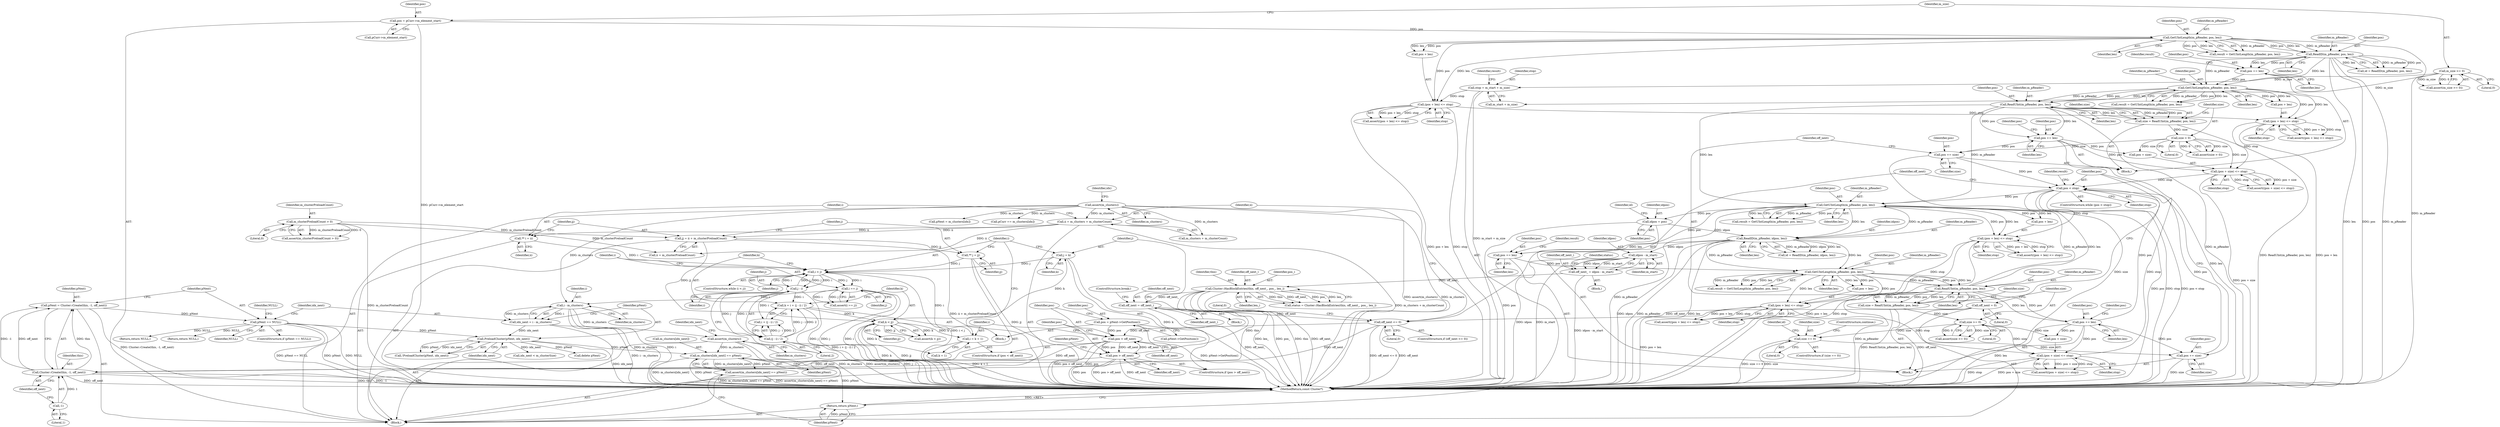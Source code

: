 digraph "0_Android_cc274e2abe8b2a6698a5c47d8aa4bb45f1f9538d_20@array" {
"1000539" [label="(Call,m_clusters[idx_next] == pNext)"];
"1000532" [label="(Call,assert(m_clusters))"];
"1000519" [label="(Call,i - m_clusters)"];
"1000500" [label="(Call,i == j)"];
"1000447" [label="(Call,i < j)"];
"1000434" [label="(Call,** i = ii)"];
"1000428" [label="(Call,ii = m_clusters + m_clusterCount)"];
"1000134" [label="(Call,assert(m_clusters))"];
"1000483" [label="(Call,i = k + 1)"];
"1000461" [label="(Call,k < jj)"];
"1000451" [label="(Call,k = i + (j - i) / 2)"];
"1000456" [label="(Call,j - i)"];
"1000455" [label="(Call,(j - i) / 2)"];
"1000437" [label="(Call,jj = ii + m_clusterPreloadCount)"];
"1000192" [label="(Call,m_clusterPreloadCount > 0)"];
"1000493" [label="(Call,j = k)"];
"1000443" [label="(Call,** j = jj)"];
"1000524" [label="(Call,PreloadCluster(pNext, idx_next))"];
"1000511" [label="(Call,pNext == NULL)"];
"1000503" [label="(Call,pNext = Cluster::Create(this, -1, off_next))"];
"1000505" [label="(Call,Cluster::Create(this, -1, off_next))"];
"1000401" [label="(Call,Cluster::HasBlockEntries(this, off_next_, pos_, len_))"];
"1000391" [label="(Call,off_next_ = idpos - m_start)"];
"1000393" [label="(Call,idpos - m_start)"];
"1000331" [label="(Call,ReadID(m_pReader, idpos, len))"];
"1000304" [label="(Call,GetUIntLength(m_pReader, pos, len))"];
"1000363" [label="(Call,ReadUInt(m_pReader, pos, len))"];
"1000346" [label="(Call,GetUIntLength(m_pReader, pos, len))"];
"1000341" [label="(Call,pos += len)"];
"1000271" [label="(Call,ReadUInt(m_pReader, pos, len))"];
"1000254" [label="(Call,GetUIntLength(m_pReader, pos, len))"];
"1000239" [label="(Call,ReadID(m_pReader, pos, len))"];
"1000216" [label="(Call,GetUIntLength(m_pReader, pos, len))"];
"1000196" [label="(Call,pos = pCurr->m_element_start)"];
"1000249" [label="(Call,pos += len)"];
"1000296" [label="(Call,pos < stop)"];
"1000419" [label="(Call,pos += size)"];
"1000381" [label="(Call,size == 0)"];
"1000368" [label="(Call,size >= 0)"];
"1000361" [label="(Call,size = ReadUInt(m_pReader, pos, len))"];
"1000371" [label="(Call,pos += len)"];
"1000288" [label="(Call,pos += size)"];
"1000276" [label="(Call,size > 0)"];
"1000269" [label="(Call,size = ReadUInt(m_pReader, pos, len))"];
"1000279" [label="(Call,pos += len)"];
"1000283" [label="(Call,(pos + size) <= stop)"];
"1000263" [label="(Call,(pos + len) <= stop)"];
"1000225" [label="(Call,(pos + len) <= stop)"];
"1000206" [label="(Call,stop = m_start + m_size)"];
"1000202" [label="(Call,m_size >= 0)"];
"1000375" [label="(Call,(pos + size) <= stop)"];
"1000355" [label="(Call,(pos + len) <= stop)"];
"1000313" [label="(Call,(pos + len) <= stop)"];
"1000325" [label="(Call,idpos = pos)"];
"1000507" [label="(Call,-1)"];
"1000423" [label="(Call,off_next <= 0)"];
"1000292" [label="(Call,off_next = 0)"];
"1000415" [label="(Call,off_next = off_next_)"];
"1000490" [label="(Call,pos > off_next)"];
"1000480" [label="(Call,pos < off_next)"];
"1000476" [label="(Call,pos = pNext->GetPosition())"];
"1000517" [label="(Call,idx_next = i - m_clusters)"];
"1000538" [label="(Call,assert(m_clusters[idx_next] == pNext))"];
"1000544" [label="(Return,return pNext;)"];
"1000204" [label="(Literal,0)"];
"1000393" [label="(Call,idpos - m_start)"];
"1000528" [label="(Call,delete pNext)"];
"1000478" [label="(Call,pNext->GetPosition())"];
"1000546" [label="(MethodReturn,const Cluster*)"];
"1000170" [label="(Call,pNext = m_clusters[idx])"];
"1000504" [label="(Identifier,pNext)"];
"1000191" [label="(Call,assert(m_clusterPreloadCount > 0))"];
"1000296" [label="(Call,pos < stop)"];
"1000257" [label="(Identifier,len)"];
"1000217" [label="(Identifier,m_pReader)"];
"1000284" [label="(Call,pos + size)"];
"1000343" [label="(Identifier,len)"];
"1000444" [label="(Identifier,j)"];
"1000297" [label="(Identifier,pos)"];
"1000436" [label="(Identifier,ii)"];
"1000517" [label="(Call,idx_next = i - m_clusters)"];
"1000533" [label="(Identifier,m_clusters)"];
"1000194" [label="(Literal,0)"];
"1000514" [label="(Return,return NULL;)"];
"1000255" [label="(Identifier,m_pReader)"];
"1000519" [label="(Call,i - m_clusters)"];
"1000198" [label="(Call,pCurr->m_element_start)"];
"1000510" [label="(ControlStructure,if (pNext == NULL))"];
"1000304" [label="(Call,GetUIntLength(m_pReader, pos, len))"];
"1000384" [label="(ControlStructure,continue;)"];
"1000419" [label="(Call,pos += size)"];
"1000362" [label="(Identifier,size)"];
"1000347" [label="(Identifier,m_pReader)"];
"1000536" [label="(Identifier,idx_next)"];
"1000373" [label="(Identifier,len)"];
"1000387" [label="(Identifier,id)"];
"1000523" [label="(Call,!PreloadCluster(pNext, idx_next))"];
"1000507" [label="(Call,-1)"];
"1000428" [label="(Call,ii = m_clusters + m_clusterCount)"];
"1000126" [label="(Block,)"];
"1000263" [label="(Call,(pos + len) <= stop)"];
"1000375" [label="(Call,(pos + size) <= stop)"];
"1000299" [label="(Block,)"];
"1000256" [label="(Identifier,pos)"];
"1000420" [label="(Identifier,pos)"];
"1000511" [label="(Call,pNext == NULL)"];
"1000445" [label="(Identifier,jj)"];
"1000237" [label="(Call,id = ReadID(m_pReader, pos, len))"];
"1000451" [label="(Call,k = i + (j - i) / 2)"];
"1000278" [label="(Literal,0)"];
"1000206" [label="(Call,stop = m_start + m_size)"];
"1000479" [label="(ControlStructure,if (pos < off_next))"];
"1000424" [label="(Identifier,off_next)"];
"1000313" [label="(Call,(pos + len) <= stop)"];
"1000369" [label="(Identifier,size)"];
"1000429" [label="(Identifier,ii)"];
"1000380" [label="(ControlStructure,if (size == 0))"];
"1000524" [label="(Call,PreloadCluster(pNext, idx_next))"];
"1000285" [label="(Identifier,pos)"];
"1000491" [label="(Identifier,pos)"];
"1000521" [label="(Identifier,m_clusters)"];
"1000543" [label="(Identifier,pNext)"];
"1000485" [label="(Call,k + 1)"];
"1000381" [label="(Call,size == 0)"];
"1000448" [label="(Identifier,i)"];
"1000239" [label="(Call,ReadID(m_pReader, pos, len))"];
"1000461" [label="(Call,k < jj)"];
"1000356" [label="(Call,pos + len)"];
"1000498" [label="(Identifier,pNext)"];
"1000270" [label="(Identifier,size)"];
"1000495" [label="(Identifier,k)"];
"1000400" [label="(Identifier,status)"];
"1000251" [label="(Identifier,len)"];
"1000202" [label="(Call,m_size >= 0)"];
"1000193" [label="(Identifier,m_clusterPreloadCount)"];
"1000443" [label="(Call,** j = jj)"];
"1000463" [label="(Identifier,jj)"];
"1000453" [label="(Call,i + (j - i) / 2)"];
"1000216" [label="(Call,GetUIntLength(m_pReader, pos, len))"];
"1000219" [label="(Identifier,len)"];
"1000367" [label="(Call,assert(size >= 0))"];
"1000354" [label="(Call,assert((pos + len) <= stop))"];
"1000414" [label="(Block,)"];
"1000376" [label="(Call,pos + size)"];
"1000430" [label="(Call,m_clusters + m_clusterCount)"];
"1000156" [label="(Call,pCurr == m_clusters[idx])"];
"1000314" [label="(Call,pos + len)"];
"1000289" [label="(Identifier,pos)"];
"1000306" [label="(Identifier,pos)"];
"1000427" [label="(Literal,0)"];
"1000365" [label="(Identifier,pos)"];
"1000481" [label="(Identifier,pos)"];
"1000293" [label="(Identifier,off_next)"];
"1000334" [label="(Identifier,len)"];
"1000224" [label="(Call,assert((pos + len) <= stop))"];
"1000435" [label="(Identifier,i)"];
"1000267" [label="(Identifier,stop)"];
"1000456" [label="(Call,j - i)"];
"1000346" [label="(Call,GetUIntLength(m_pReader, pos, len))"];
"1000404" [label="(Identifier,pos_)"];
"1000422" [label="(ControlStructure,if (off_next <= 0))"];
"1000402" [label="(Identifier,this)"];
"1000207" [label="(Identifier,stop)"];
"1000540" [label="(Call,m_clusters[idx_next])"];
"1000544" [label="(Return,return pNext;)"];
"1000395" [label="(Identifier,m_start)"];
"1000382" [label="(Identifier,size)"];
"1000277" [label="(Identifier,size)"];
"1000421" [label="(Identifier,size)"];
"1000345" [label="(Identifier,result)"];
"1000333" [label="(Identifier,idpos)"];
"1000295" [label="(ControlStructure,while (pos < stop))"];
"1000415" [label="(Call,off_next = off_next_)"];
"1000477" [label="(Identifier,pos)"];
"1000423" [label="(Call,off_next <= 0)"];
"1000192" [label="(Call,m_clusterPreloadCount > 0)"];
"1000459" [label="(Literal,2)"];
"1000226" [label="(Call,pos + len)"];
"1000264" [label="(Call,pos + len)"];
"1000545" [label="(Identifier,pNext)"];
"1000325" [label="(Call,idpos = pos)"];
"1000242" [label="(Identifier,len)"];
"1000501" [label="(Identifier,i)"];
"1000403" [label="(Identifier,off_next_)"];
"1000416" [label="(Identifier,off_next)"];
"1000332" [label="(Identifier,m_pReader)"];
"1000283" [label="(Call,(pos + size) <= stop)"];
"1000520" [label="(Identifier,i)"];
"1000499" [label="(Call,assert(i == j))"];
"1000425" [label="(Literal,0)"];
"1000476" [label="(Call,pos = pNext->GetPosition())"];
"1000331" [label="(Call,ReadID(m_pReader, idpos, len))"];
"1000329" [label="(Call,id = ReadID(m_pReader, idpos, len))"];
"1000208" [label="(Call,m_start + m_size)"];
"1000215" [label="(Identifier,result)"];
"1000290" [label="(Identifier,size)"];
"1000305" [label="(Identifier,m_pReader)"];
"1000392" [label="(Identifier,off_next_)"];
"1000249" [label="(Call,pos += len)"];
"1000327" [label="(Identifier,pos)"];
"1000364" [label="(Identifier,m_pReader)"];
"1000492" [label="(Identifier,off_next)"];
"1000196" [label="(Call,pos = pCurr->m_element_start)"];
"1000225" [label="(Call,(pos + len) <= stop)"];
"1000493" [label="(Call,j = k)"];
"1000439" [label="(Call,ii + m_clusterPreloadCount)"];
"1000539" [label="(Call,m_clusters[idx_next] == pNext)"];
"1000302" [label="(Call,result = GetUIntLength(m_pReader, pos, len))"];
"1000538" [label="(Call,assert(m_clusters[idx_next] == pNext))"];
"1000253" [label="(Identifier,result)"];
"1000342" [label="(Identifier,pos)"];
"1000218" [label="(Identifier,pos)"];
"1000361" [label="(Call,size = ReadUInt(m_pReader, pos, len))"];
"1000303" [label="(Identifier,result)"];
"1000490" [label="(Call,pos > off_next)"];
"1000532" [label="(Call,assert(m_clusters))"];
"1000279" [label="(Call,pos += len)"];
"1000513" [label="(Identifier,NULL)"];
"1000250" [label="(Identifier,pos)"];
"1000355" [label="(Call,(pos + len) <= stop)"];
"1000434" [label="(Call,** i = ii)"];
"1000214" [label="(Call,result = GetUIntLength(m_pReader, pos, len))"];
"1000280" [label="(Identifier,pos)"];
"1000399" [label="(Call,status = Cluster::HasBlockEntries(this, off_next_, pos_, len_))"];
"1000312" [label="(Call,assert((pos + len) <= stop))"];
"1000241" [label="(Identifier,pos)"];
"1000383" [label="(Literal,0)"];
"1000240" [label="(Identifier,m_pReader)"];
"1000330" [label="(Identifier,id)"];
"1000530" [label="(Return,return NULL;)"];
"1000281" [label="(Identifier,len)"];
"1000401" [label="(Call,Cluster::HasBlockEntries(this, off_next_, pos_, len_))"];
"1000405" [label="(Identifier,len_)"];
"1000437" [label="(Call,jj = ii + m_clusterPreloadCount)"];
"1000211" [label="(Block,)"];
"1000288" [label="(Call,pos += size)"];
"1000484" [label="(Identifier,i)"];
"1000374" [label="(Call,assert((pos + size) <= stop))"];
"1000368" [label="(Call,size >= 0)"];
"1000508" [label="(Literal,1)"];
"1000455" [label="(Call,(j - i) / 2)"];
"1000341" [label="(Call,pos += len)"];
"1000307" [label="(Identifier,len)"];
"1000460" [label="(Call,assert(k < jj))"];
"1000450" [label="(Block,)"];
"1000482" [label="(Identifier,off_next)"];
"1000458" [label="(Identifier,i)"];
"1000391" [label="(Call,off_next_ = idpos - m_start)"];
"1000282" [label="(Call,assert((pos + size) <= stop))"];
"1000526" [label="(Identifier,idx_next)"];
"1000349" [label="(Identifier,len)"];
"1000294" [label="(Literal,0)"];
"1000418" [label="(ControlStructure,break;)"];
"1000274" [label="(Identifier,len)"];
"1000135" [label="(Identifier,m_clusters)"];
"1000489" [label="(ControlStructure,if (pos > off_next))"];
"1000438" [label="(Identifier,jj)"];
"1000197" [label="(Identifier,pos)"];
"1000359" [label="(Identifier,stop)"];
"1000138" [label="(Identifier,idx)"];
"1000535" [label="(Call,idx_next < m_clusterSize)"];
"1000348" [label="(Identifier,pos)"];
"1000275" [label="(Call,assert(size > 0))"];
"1000229" [label="(Identifier,stop)"];
"1000494" [label="(Identifier,j)"];
"1000506" [label="(Identifier,this)"];
"1000273" [label="(Identifier,pos)"];
"1000254" [label="(Call,GetUIntLength(m_pReader, pos, len))"];
"1000203" [label="(Identifier,m_size)"];
"1000366" [label="(Identifier,len)"];
"1000262" [label="(Call,assert((pos + len) <= stop))"];
"1000201" [label="(Call,assert(m_size >= 0))"];
"1000394" [label="(Identifier,idpos)"];
"1000446" [label="(ControlStructure,while (i < j))"];
"1000372" [label="(Identifier,pos)"];
"1000483" [label="(Call,i = k + 1)"];
"1000462" [label="(Identifier,k)"];
"1000271" [label="(Call,ReadUInt(m_pReader, pos, len))"];
"1000272" [label="(Identifier,m_pReader)"];
"1000269" [label="(Call,size = ReadUInt(m_pReader, pos, len))"];
"1000503" [label="(Call,pNext = Cluster::Create(this, -1, off_next))"];
"1000287" [label="(Identifier,stop)"];
"1000298" [label="(Identifier,stop)"];
"1000317" [label="(Identifier,stop)"];
"1000505" [label="(Call,Cluster::Create(this, -1, off_next))"];
"1000457" [label="(Identifier,j)"];
"1000512" [label="(Identifier,pNext)"];
"1000370" [label="(Literal,0)"];
"1000371" [label="(Call,pos += len)"];
"1000363" [label="(Call,ReadUInt(m_pReader, pos, len))"];
"1000417" [label="(Identifier,off_next_)"];
"1000292" [label="(Call,off_next = 0)"];
"1000525" [label="(Identifier,pNext)"];
"1000389" [label="(Block,)"];
"1000344" [label="(Call,result = GetUIntLength(m_pReader, pos, len))"];
"1000377" [label="(Identifier,pos)"];
"1000502" [label="(Identifier,j)"];
"1000452" [label="(Identifier,k)"];
"1000252" [label="(Call,result = GetUIntLength(m_pReader, pos, len))"];
"1000447" [label="(Call,i < j)"];
"1000518" [label="(Identifier,idx_next)"];
"1000509" [label="(Identifier,off_next)"];
"1000480" [label="(Call,pos < off_next)"];
"1000134" [label="(Call,assert(m_clusters))"];
"1000276" [label="(Call,size > 0)"];
"1000379" [label="(Identifier,stop)"];
"1000515" [label="(Identifier,NULL)"];
"1000500" [label="(Call,i == j)"];
"1000449" [label="(Identifier,j)"];
"1000326" [label="(Identifier,idpos)"];
"1000539" -> "1000538"  [label="AST: "];
"1000539" -> "1000543"  [label="CFG: "];
"1000540" -> "1000539"  [label="AST: "];
"1000543" -> "1000539"  [label="AST: "];
"1000538" -> "1000539"  [label="CFG: "];
"1000539" -> "1000546"  [label="DDG: m_clusters[idx_next]"];
"1000539" -> "1000546"  [label="DDG: pNext"];
"1000539" -> "1000538"  [label="DDG: m_clusters[idx_next]"];
"1000539" -> "1000538"  [label="DDG: pNext"];
"1000532" -> "1000539"  [label="DDG: m_clusters"];
"1000524" -> "1000539"  [label="DDG: pNext"];
"1000539" -> "1000544"  [label="DDG: pNext"];
"1000532" -> "1000126"  [label="AST: "];
"1000532" -> "1000533"  [label="CFG: "];
"1000533" -> "1000532"  [label="AST: "];
"1000536" -> "1000532"  [label="CFG: "];
"1000532" -> "1000546"  [label="DDG: m_clusters"];
"1000532" -> "1000546"  [label="DDG: assert(m_clusters)"];
"1000519" -> "1000532"  [label="DDG: m_clusters"];
"1000519" -> "1000517"  [label="AST: "];
"1000519" -> "1000521"  [label="CFG: "];
"1000520" -> "1000519"  [label="AST: "];
"1000521" -> "1000519"  [label="AST: "];
"1000517" -> "1000519"  [label="CFG: "];
"1000519" -> "1000546"  [label="DDG: i"];
"1000519" -> "1000546"  [label="DDG: m_clusters"];
"1000519" -> "1000517"  [label="DDG: i"];
"1000519" -> "1000517"  [label="DDG: m_clusters"];
"1000500" -> "1000519"  [label="DDG: i"];
"1000134" -> "1000519"  [label="DDG: m_clusters"];
"1000500" -> "1000499"  [label="AST: "];
"1000500" -> "1000502"  [label="CFG: "];
"1000501" -> "1000500"  [label="AST: "];
"1000502" -> "1000500"  [label="AST: "];
"1000499" -> "1000500"  [label="CFG: "];
"1000500" -> "1000546"  [label="DDG: j"];
"1000500" -> "1000546"  [label="DDG: i"];
"1000500" -> "1000499"  [label="DDG: i"];
"1000500" -> "1000499"  [label="DDG: j"];
"1000447" -> "1000500"  [label="DDG: i"];
"1000447" -> "1000500"  [label="DDG: j"];
"1000447" -> "1000446"  [label="AST: "];
"1000447" -> "1000449"  [label="CFG: "];
"1000448" -> "1000447"  [label="AST: "];
"1000449" -> "1000447"  [label="AST: "];
"1000452" -> "1000447"  [label="CFG: "];
"1000501" -> "1000447"  [label="CFG: "];
"1000447" -> "1000546"  [label="DDG: i < j"];
"1000434" -> "1000447"  [label="DDG: i"];
"1000483" -> "1000447"  [label="DDG: i"];
"1000456" -> "1000447"  [label="DDG: i"];
"1000456" -> "1000447"  [label="DDG: j"];
"1000493" -> "1000447"  [label="DDG: j"];
"1000443" -> "1000447"  [label="DDG: j"];
"1000447" -> "1000456"  [label="DDG: j"];
"1000447" -> "1000456"  [label="DDG: i"];
"1000434" -> "1000126"  [label="AST: "];
"1000434" -> "1000436"  [label="CFG: "];
"1000435" -> "1000434"  [label="AST: "];
"1000436" -> "1000434"  [label="AST: "];
"1000438" -> "1000434"  [label="CFG: "];
"1000428" -> "1000434"  [label="DDG: ii"];
"1000428" -> "1000126"  [label="AST: "];
"1000428" -> "1000430"  [label="CFG: "];
"1000429" -> "1000428"  [label="AST: "];
"1000430" -> "1000428"  [label="AST: "];
"1000435" -> "1000428"  [label="CFG: "];
"1000428" -> "1000546"  [label="DDG: m_clusters + m_clusterCount"];
"1000134" -> "1000428"  [label="DDG: m_clusters"];
"1000428" -> "1000437"  [label="DDG: ii"];
"1000428" -> "1000439"  [label="DDG: ii"];
"1000134" -> "1000126"  [label="AST: "];
"1000134" -> "1000135"  [label="CFG: "];
"1000135" -> "1000134"  [label="AST: "];
"1000138" -> "1000134"  [label="CFG: "];
"1000134" -> "1000546"  [label="DDG: assert(m_clusters)"];
"1000134" -> "1000546"  [label="DDG: m_clusters"];
"1000134" -> "1000156"  [label="DDG: m_clusters"];
"1000134" -> "1000170"  [label="DDG: m_clusters"];
"1000134" -> "1000430"  [label="DDG: m_clusters"];
"1000483" -> "1000479"  [label="AST: "];
"1000483" -> "1000485"  [label="CFG: "];
"1000484" -> "1000483"  [label="AST: "];
"1000485" -> "1000483"  [label="AST: "];
"1000448" -> "1000483"  [label="CFG: "];
"1000483" -> "1000546"  [label="DDG: k + 1"];
"1000461" -> "1000483"  [label="DDG: k"];
"1000461" -> "1000460"  [label="AST: "];
"1000461" -> "1000463"  [label="CFG: "];
"1000462" -> "1000461"  [label="AST: "];
"1000463" -> "1000461"  [label="AST: "];
"1000460" -> "1000461"  [label="CFG: "];
"1000461" -> "1000546"  [label="DDG: jj"];
"1000461" -> "1000546"  [label="DDG: k"];
"1000461" -> "1000460"  [label="DDG: k"];
"1000461" -> "1000460"  [label="DDG: jj"];
"1000451" -> "1000461"  [label="DDG: k"];
"1000437" -> "1000461"  [label="DDG: jj"];
"1000461" -> "1000485"  [label="DDG: k"];
"1000461" -> "1000493"  [label="DDG: k"];
"1000451" -> "1000450"  [label="AST: "];
"1000451" -> "1000453"  [label="CFG: "];
"1000452" -> "1000451"  [label="AST: "];
"1000453" -> "1000451"  [label="AST: "];
"1000462" -> "1000451"  [label="CFG: "];
"1000451" -> "1000546"  [label="DDG: i + (j - i) / 2"];
"1000456" -> "1000451"  [label="DDG: i"];
"1000455" -> "1000451"  [label="DDG: j - i"];
"1000455" -> "1000451"  [label="DDG: 2"];
"1000456" -> "1000455"  [label="AST: "];
"1000456" -> "1000458"  [label="CFG: "];
"1000457" -> "1000456"  [label="AST: "];
"1000458" -> "1000456"  [label="AST: "];
"1000459" -> "1000456"  [label="CFG: "];
"1000456" -> "1000546"  [label="DDG: j"];
"1000456" -> "1000453"  [label="DDG: i"];
"1000456" -> "1000455"  [label="DDG: j"];
"1000456" -> "1000455"  [label="DDG: i"];
"1000455" -> "1000453"  [label="AST: "];
"1000455" -> "1000459"  [label="CFG: "];
"1000459" -> "1000455"  [label="AST: "];
"1000453" -> "1000455"  [label="CFG: "];
"1000455" -> "1000546"  [label="DDG: j - i"];
"1000455" -> "1000453"  [label="DDG: j - i"];
"1000455" -> "1000453"  [label="DDG: 2"];
"1000437" -> "1000126"  [label="AST: "];
"1000437" -> "1000439"  [label="CFG: "];
"1000438" -> "1000437"  [label="AST: "];
"1000439" -> "1000437"  [label="AST: "];
"1000444" -> "1000437"  [label="CFG: "];
"1000437" -> "1000546"  [label="DDG: ii + m_clusterPreloadCount"];
"1000192" -> "1000437"  [label="DDG: m_clusterPreloadCount"];
"1000437" -> "1000443"  [label="DDG: jj"];
"1000192" -> "1000191"  [label="AST: "];
"1000192" -> "1000194"  [label="CFG: "];
"1000193" -> "1000192"  [label="AST: "];
"1000194" -> "1000192"  [label="AST: "];
"1000191" -> "1000192"  [label="CFG: "];
"1000192" -> "1000546"  [label="DDG: m_clusterPreloadCount"];
"1000192" -> "1000191"  [label="DDG: m_clusterPreloadCount"];
"1000192" -> "1000191"  [label="DDG: 0"];
"1000192" -> "1000439"  [label="DDG: m_clusterPreloadCount"];
"1000493" -> "1000489"  [label="AST: "];
"1000493" -> "1000495"  [label="CFG: "];
"1000494" -> "1000493"  [label="AST: "];
"1000495" -> "1000493"  [label="AST: "];
"1000448" -> "1000493"  [label="CFG: "];
"1000493" -> "1000546"  [label="DDG: k"];
"1000443" -> "1000126"  [label="AST: "];
"1000443" -> "1000445"  [label="CFG: "];
"1000444" -> "1000443"  [label="AST: "];
"1000445" -> "1000443"  [label="AST: "];
"1000448" -> "1000443"  [label="CFG: "];
"1000443" -> "1000546"  [label="DDG: jj"];
"1000524" -> "1000523"  [label="AST: "];
"1000524" -> "1000526"  [label="CFG: "];
"1000525" -> "1000524"  [label="AST: "];
"1000526" -> "1000524"  [label="AST: "];
"1000523" -> "1000524"  [label="CFG: "];
"1000524" -> "1000546"  [label="DDG: idx_next"];
"1000524" -> "1000523"  [label="DDG: pNext"];
"1000524" -> "1000523"  [label="DDG: idx_next"];
"1000511" -> "1000524"  [label="DDG: pNext"];
"1000517" -> "1000524"  [label="DDG: idx_next"];
"1000524" -> "1000528"  [label="DDG: pNext"];
"1000524" -> "1000535"  [label="DDG: idx_next"];
"1000511" -> "1000510"  [label="AST: "];
"1000511" -> "1000513"  [label="CFG: "];
"1000512" -> "1000511"  [label="AST: "];
"1000513" -> "1000511"  [label="AST: "];
"1000515" -> "1000511"  [label="CFG: "];
"1000518" -> "1000511"  [label="CFG: "];
"1000511" -> "1000546"  [label="DDG: NULL"];
"1000511" -> "1000546"  [label="DDG: pNext == NULL"];
"1000511" -> "1000546"  [label="DDG: pNext"];
"1000503" -> "1000511"  [label="DDG: pNext"];
"1000511" -> "1000514"  [label="DDG: NULL"];
"1000511" -> "1000530"  [label="DDG: NULL"];
"1000503" -> "1000126"  [label="AST: "];
"1000503" -> "1000505"  [label="CFG: "];
"1000504" -> "1000503"  [label="AST: "];
"1000505" -> "1000503"  [label="AST: "];
"1000512" -> "1000503"  [label="CFG: "];
"1000503" -> "1000546"  [label="DDG: Cluster::Create(this, -1, off_next)"];
"1000505" -> "1000503"  [label="DDG: this"];
"1000505" -> "1000503"  [label="DDG: -1"];
"1000505" -> "1000503"  [label="DDG: off_next"];
"1000505" -> "1000509"  [label="CFG: "];
"1000506" -> "1000505"  [label="AST: "];
"1000507" -> "1000505"  [label="AST: "];
"1000509" -> "1000505"  [label="AST: "];
"1000505" -> "1000546"  [label="DDG: off_next"];
"1000505" -> "1000546"  [label="DDG: this"];
"1000505" -> "1000546"  [label="DDG: -1"];
"1000401" -> "1000505"  [label="DDG: this"];
"1000507" -> "1000505"  [label="DDG: 1"];
"1000423" -> "1000505"  [label="DDG: off_next"];
"1000490" -> "1000505"  [label="DDG: off_next"];
"1000480" -> "1000505"  [label="DDG: off_next"];
"1000401" -> "1000399"  [label="AST: "];
"1000401" -> "1000405"  [label="CFG: "];
"1000402" -> "1000401"  [label="AST: "];
"1000403" -> "1000401"  [label="AST: "];
"1000404" -> "1000401"  [label="AST: "];
"1000405" -> "1000401"  [label="AST: "];
"1000399" -> "1000401"  [label="CFG: "];
"1000401" -> "1000546"  [label="DDG: len_"];
"1000401" -> "1000546"  [label="DDG: pos_"];
"1000401" -> "1000546"  [label="DDG: this"];
"1000401" -> "1000546"  [label="DDG: off_next_"];
"1000401" -> "1000399"  [label="DDG: this"];
"1000401" -> "1000399"  [label="DDG: off_next_"];
"1000401" -> "1000399"  [label="DDG: pos_"];
"1000401" -> "1000399"  [label="DDG: len_"];
"1000391" -> "1000401"  [label="DDG: off_next_"];
"1000401" -> "1000415"  [label="DDG: off_next_"];
"1000391" -> "1000389"  [label="AST: "];
"1000391" -> "1000393"  [label="CFG: "];
"1000392" -> "1000391"  [label="AST: "];
"1000393" -> "1000391"  [label="AST: "];
"1000400" -> "1000391"  [label="CFG: "];
"1000391" -> "1000546"  [label="DDG: idpos - m_start"];
"1000393" -> "1000391"  [label="DDG: idpos"];
"1000393" -> "1000391"  [label="DDG: m_start"];
"1000393" -> "1000395"  [label="CFG: "];
"1000394" -> "1000393"  [label="AST: "];
"1000395" -> "1000393"  [label="AST: "];
"1000393" -> "1000546"  [label="DDG: idpos"];
"1000393" -> "1000546"  [label="DDG: m_start"];
"1000331" -> "1000393"  [label="DDG: idpos"];
"1000331" -> "1000329"  [label="AST: "];
"1000331" -> "1000334"  [label="CFG: "];
"1000332" -> "1000331"  [label="AST: "];
"1000333" -> "1000331"  [label="AST: "];
"1000334" -> "1000331"  [label="AST: "];
"1000329" -> "1000331"  [label="CFG: "];
"1000331" -> "1000546"  [label="DDG: len"];
"1000331" -> "1000546"  [label="DDG: idpos"];
"1000331" -> "1000546"  [label="DDG: m_pReader"];
"1000331" -> "1000329"  [label="DDG: m_pReader"];
"1000331" -> "1000329"  [label="DDG: idpos"];
"1000331" -> "1000329"  [label="DDG: len"];
"1000304" -> "1000331"  [label="DDG: m_pReader"];
"1000304" -> "1000331"  [label="DDG: len"];
"1000325" -> "1000331"  [label="DDG: idpos"];
"1000331" -> "1000341"  [label="DDG: len"];
"1000331" -> "1000346"  [label="DDG: m_pReader"];
"1000331" -> "1000346"  [label="DDG: len"];
"1000304" -> "1000302"  [label="AST: "];
"1000304" -> "1000307"  [label="CFG: "];
"1000305" -> "1000304"  [label="AST: "];
"1000306" -> "1000304"  [label="AST: "];
"1000307" -> "1000304"  [label="AST: "];
"1000302" -> "1000304"  [label="CFG: "];
"1000304" -> "1000546"  [label="DDG: m_pReader"];
"1000304" -> "1000302"  [label="DDG: m_pReader"];
"1000304" -> "1000302"  [label="DDG: pos"];
"1000304" -> "1000302"  [label="DDG: len"];
"1000363" -> "1000304"  [label="DDG: m_pReader"];
"1000363" -> "1000304"  [label="DDG: len"];
"1000271" -> "1000304"  [label="DDG: m_pReader"];
"1000271" -> "1000304"  [label="DDG: len"];
"1000296" -> "1000304"  [label="DDG: pos"];
"1000304" -> "1000313"  [label="DDG: pos"];
"1000304" -> "1000313"  [label="DDG: len"];
"1000304" -> "1000314"  [label="DDG: pos"];
"1000304" -> "1000314"  [label="DDG: len"];
"1000304" -> "1000325"  [label="DDG: pos"];
"1000304" -> "1000341"  [label="DDG: pos"];
"1000363" -> "1000361"  [label="AST: "];
"1000363" -> "1000366"  [label="CFG: "];
"1000364" -> "1000363"  [label="AST: "];
"1000365" -> "1000363"  [label="AST: "];
"1000366" -> "1000363"  [label="AST: "];
"1000361" -> "1000363"  [label="CFG: "];
"1000363" -> "1000546"  [label="DDG: m_pReader"];
"1000363" -> "1000361"  [label="DDG: m_pReader"];
"1000363" -> "1000361"  [label="DDG: pos"];
"1000363" -> "1000361"  [label="DDG: len"];
"1000346" -> "1000363"  [label="DDG: m_pReader"];
"1000346" -> "1000363"  [label="DDG: pos"];
"1000346" -> "1000363"  [label="DDG: len"];
"1000363" -> "1000371"  [label="DDG: len"];
"1000363" -> "1000371"  [label="DDG: pos"];
"1000346" -> "1000344"  [label="AST: "];
"1000346" -> "1000349"  [label="CFG: "];
"1000347" -> "1000346"  [label="AST: "];
"1000348" -> "1000346"  [label="AST: "];
"1000349" -> "1000346"  [label="AST: "];
"1000344" -> "1000346"  [label="CFG: "];
"1000346" -> "1000344"  [label="DDG: m_pReader"];
"1000346" -> "1000344"  [label="DDG: pos"];
"1000346" -> "1000344"  [label="DDG: len"];
"1000341" -> "1000346"  [label="DDG: pos"];
"1000346" -> "1000355"  [label="DDG: pos"];
"1000346" -> "1000355"  [label="DDG: len"];
"1000346" -> "1000356"  [label="DDG: pos"];
"1000346" -> "1000356"  [label="DDG: len"];
"1000341" -> "1000299"  [label="AST: "];
"1000341" -> "1000343"  [label="CFG: "];
"1000342" -> "1000341"  [label="AST: "];
"1000343" -> "1000341"  [label="AST: "];
"1000345" -> "1000341"  [label="CFG: "];
"1000271" -> "1000269"  [label="AST: "];
"1000271" -> "1000274"  [label="CFG: "];
"1000272" -> "1000271"  [label="AST: "];
"1000273" -> "1000271"  [label="AST: "];
"1000274" -> "1000271"  [label="AST: "];
"1000269" -> "1000271"  [label="CFG: "];
"1000271" -> "1000546"  [label="DDG: m_pReader"];
"1000271" -> "1000269"  [label="DDG: m_pReader"];
"1000271" -> "1000269"  [label="DDG: pos"];
"1000271" -> "1000269"  [label="DDG: len"];
"1000254" -> "1000271"  [label="DDG: m_pReader"];
"1000254" -> "1000271"  [label="DDG: pos"];
"1000254" -> "1000271"  [label="DDG: len"];
"1000271" -> "1000279"  [label="DDG: len"];
"1000271" -> "1000279"  [label="DDG: pos"];
"1000254" -> "1000252"  [label="AST: "];
"1000254" -> "1000257"  [label="CFG: "];
"1000255" -> "1000254"  [label="AST: "];
"1000256" -> "1000254"  [label="AST: "];
"1000257" -> "1000254"  [label="AST: "];
"1000252" -> "1000254"  [label="CFG: "];
"1000254" -> "1000252"  [label="DDG: m_pReader"];
"1000254" -> "1000252"  [label="DDG: pos"];
"1000254" -> "1000252"  [label="DDG: len"];
"1000239" -> "1000254"  [label="DDG: m_pReader"];
"1000239" -> "1000254"  [label="DDG: len"];
"1000249" -> "1000254"  [label="DDG: pos"];
"1000254" -> "1000263"  [label="DDG: pos"];
"1000254" -> "1000263"  [label="DDG: len"];
"1000254" -> "1000264"  [label="DDG: pos"];
"1000254" -> "1000264"  [label="DDG: len"];
"1000239" -> "1000237"  [label="AST: "];
"1000239" -> "1000242"  [label="CFG: "];
"1000240" -> "1000239"  [label="AST: "];
"1000241" -> "1000239"  [label="AST: "];
"1000242" -> "1000239"  [label="AST: "];
"1000237" -> "1000239"  [label="CFG: "];
"1000239" -> "1000546"  [label="DDG: m_pReader"];
"1000239" -> "1000546"  [label="DDG: len"];
"1000239" -> "1000546"  [label="DDG: pos"];
"1000239" -> "1000237"  [label="DDG: m_pReader"];
"1000239" -> "1000237"  [label="DDG: pos"];
"1000239" -> "1000237"  [label="DDG: len"];
"1000216" -> "1000239"  [label="DDG: m_pReader"];
"1000216" -> "1000239"  [label="DDG: pos"];
"1000216" -> "1000239"  [label="DDG: len"];
"1000239" -> "1000249"  [label="DDG: len"];
"1000239" -> "1000249"  [label="DDG: pos"];
"1000216" -> "1000214"  [label="AST: "];
"1000216" -> "1000219"  [label="CFG: "];
"1000217" -> "1000216"  [label="AST: "];
"1000218" -> "1000216"  [label="AST: "];
"1000219" -> "1000216"  [label="AST: "];
"1000214" -> "1000216"  [label="CFG: "];
"1000216" -> "1000546"  [label="DDG: m_pReader"];
"1000216" -> "1000214"  [label="DDG: m_pReader"];
"1000216" -> "1000214"  [label="DDG: pos"];
"1000216" -> "1000214"  [label="DDG: len"];
"1000196" -> "1000216"  [label="DDG: pos"];
"1000216" -> "1000225"  [label="DDG: pos"];
"1000216" -> "1000225"  [label="DDG: len"];
"1000216" -> "1000226"  [label="DDG: pos"];
"1000216" -> "1000226"  [label="DDG: len"];
"1000196" -> "1000126"  [label="AST: "];
"1000196" -> "1000198"  [label="CFG: "];
"1000197" -> "1000196"  [label="AST: "];
"1000198" -> "1000196"  [label="AST: "];
"1000203" -> "1000196"  [label="CFG: "];
"1000196" -> "1000546"  [label="DDG: pCurr->m_element_start"];
"1000249" -> "1000211"  [label="AST: "];
"1000249" -> "1000251"  [label="CFG: "];
"1000250" -> "1000249"  [label="AST: "];
"1000251" -> "1000249"  [label="AST: "];
"1000253" -> "1000249"  [label="CFG: "];
"1000296" -> "1000295"  [label="AST: "];
"1000296" -> "1000298"  [label="CFG: "];
"1000297" -> "1000296"  [label="AST: "];
"1000298" -> "1000296"  [label="AST: "];
"1000303" -> "1000296"  [label="CFG: "];
"1000424" -> "1000296"  [label="CFG: "];
"1000296" -> "1000546"  [label="DDG: stop"];
"1000296" -> "1000546"  [label="DDG: pos < stop"];
"1000296" -> "1000546"  [label="DDG: pos"];
"1000419" -> "1000296"  [label="DDG: pos"];
"1000288" -> "1000296"  [label="DDG: pos"];
"1000371" -> "1000296"  [label="DDG: pos"];
"1000283" -> "1000296"  [label="DDG: stop"];
"1000375" -> "1000296"  [label="DDG: stop"];
"1000296" -> "1000313"  [label="DDG: stop"];
"1000419" -> "1000299"  [label="AST: "];
"1000419" -> "1000421"  [label="CFG: "];
"1000420" -> "1000419"  [label="AST: "];
"1000421" -> "1000419"  [label="AST: "];
"1000297" -> "1000419"  [label="CFG: "];
"1000419" -> "1000546"  [label="DDG: size"];
"1000381" -> "1000419"  [label="DDG: size"];
"1000371" -> "1000419"  [label="DDG: pos"];
"1000381" -> "1000380"  [label="AST: "];
"1000381" -> "1000383"  [label="CFG: "];
"1000382" -> "1000381"  [label="AST: "];
"1000383" -> "1000381"  [label="AST: "];
"1000384" -> "1000381"  [label="CFG: "];
"1000387" -> "1000381"  [label="CFG: "];
"1000381" -> "1000546"  [label="DDG: size"];
"1000381" -> "1000546"  [label="DDG: size == 0"];
"1000368" -> "1000381"  [label="DDG: size"];
"1000368" -> "1000367"  [label="AST: "];
"1000368" -> "1000370"  [label="CFG: "];
"1000369" -> "1000368"  [label="AST: "];
"1000370" -> "1000368"  [label="AST: "];
"1000367" -> "1000368"  [label="CFG: "];
"1000368" -> "1000367"  [label="DDG: size"];
"1000368" -> "1000367"  [label="DDG: 0"];
"1000361" -> "1000368"  [label="DDG: size"];
"1000368" -> "1000375"  [label="DDG: size"];
"1000368" -> "1000376"  [label="DDG: size"];
"1000361" -> "1000299"  [label="AST: "];
"1000362" -> "1000361"  [label="AST: "];
"1000369" -> "1000361"  [label="CFG: "];
"1000361" -> "1000546"  [label="DDG: ReadUInt(m_pReader, pos, len)"];
"1000371" -> "1000299"  [label="AST: "];
"1000371" -> "1000373"  [label="CFG: "];
"1000372" -> "1000371"  [label="AST: "];
"1000373" -> "1000371"  [label="AST: "];
"1000377" -> "1000371"  [label="CFG: "];
"1000371" -> "1000546"  [label="DDG: len"];
"1000371" -> "1000375"  [label="DDG: pos"];
"1000371" -> "1000376"  [label="DDG: pos"];
"1000288" -> "1000211"  [label="AST: "];
"1000288" -> "1000290"  [label="CFG: "];
"1000289" -> "1000288"  [label="AST: "];
"1000290" -> "1000288"  [label="AST: "];
"1000293" -> "1000288"  [label="CFG: "];
"1000288" -> "1000546"  [label="DDG: size"];
"1000276" -> "1000288"  [label="DDG: size"];
"1000279" -> "1000288"  [label="DDG: pos"];
"1000276" -> "1000275"  [label="AST: "];
"1000276" -> "1000278"  [label="CFG: "];
"1000277" -> "1000276"  [label="AST: "];
"1000278" -> "1000276"  [label="AST: "];
"1000275" -> "1000276"  [label="CFG: "];
"1000276" -> "1000275"  [label="DDG: size"];
"1000276" -> "1000275"  [label="DDG: 0"];
"1000269" -> "1000276"  [label="DDG: size"];
"1000276" -> "1000283"  [label="DDG: size"];
"1000276" -> "1000284"  [label="DDG: size"];
"1000269" -> "1000211"  [label="AST: "];
"1000270" -> "1000269"  [label="AST: "];
"1000277" -> "1000269"  [label="CFG: "];
"1000269" -> "1000546"  [label="DDG: ReadUInt(m_pReader, pos, len)"];
"1000279" -> "1000211"  [label="AST: "];
"1000279" -> "1000281"  [label="CFG: "];
"1000280" -> "1000279"  [label="AST: "];
"1000281" -> "1000279"  [label="AST: "];
"1000285" -> "1000279"  [label="CFG: "];
"1000279" -> "1000546"  [label="DDG: len"];
"1000279" -> "1000283"  [label="DDG: pos"];
"1000279" -> "1000284"  [label="DDG: pos"];
"1000283" -> "1000282"  [label="AST: "];
"1000283" -> "1000287"  [label="CFG: "];
"1000284" -> "1000283"  [label="AST: "];
"1000287" -> "1000283"  [label="AST: "];
"1000282" -> "1000283"  [label="CFG: "];
"1000283" -> "1000546"  [label="DDG: pos + size"];
"1000283" -> "1000282"  [label="DDG: pos + size"];
"1000283" -> "1000282"  [label="DDG: stop"];
"1000263" -> "1000283"  [label="DDG: stop"];
"1000263" -> "1000262"  [label="AST: "];
"1000263" -> "1000267"  [label="CFG: "];
"1000264" -> "1000263"  [label="AST: "];
"1000267" -> "1000263"  [label="AST: "];
"1000262" -> "1000263"  [label="CFG: "];
"1000263" -> "1000546"  [label="DDG: pos + len"];
"1000263" -> "1000262"  [label="DDG: pos + len"];
"1000263" -> "1000262"  [label="DDG: stop"];
"1000225" -> "1000263"  [label="DDG: stop"];
"1000225" -> "1000224"  [label="AST: "];
"1000225" -> "1000229"  [label="CFG: "];
"1000226" -> "1000225"  [label="AST: "];
"1000229" -> "1000225"  [label="AST: "];
"1000224" -> "1000225"  [label="CFG: "];
"1000225" -> "1000546"  [label="DDG: pos + len"];
"1000225" -> "1000546"  [label="DDG: stop"];
"1000225" -> "1000224"  [label="DDG: pos + len"];
"1000225" -> "1000224"  [label="DDG: stop"];
"1000206" -> "1000225"  [label="DDG: stop"];
"1000206" -> "1000126"  [label="AST: "];
"1000206" -> "1000208"  [label="CFG: "];
"1000207" -> "1000206"  [label="AST: "];
"1000208" -> "1000206"  [label="AST: "];
"1000215" -> "1000206"  [label="CFG: "];
"1000206" -> "1000546"  [label="DDG: m_start + m_size"];
"1000202" -> "1000206"  [label="DDG: m_size"];
"1000202" -> "1000201"  [label="AST: "];
"1000202" -> "1000204"  [label="CFG: "];
"1000203" -> "1000202"  [label="AST: "];
"1000204" -> "1000202"  [label="AST: "];
"1000201" -> "1000202"  [label="CFG: "];
"1000202" -> "1000201"  [label="DDG: m_size"];
"1000202" -> "1000201"  [label="DDG: 0"];
"1000202" -> "1000208"  [label="DDG: m_size"];
"1000375" -> "1000374"  [label="AST: "];
"1000375" -> "1000379"  [label="CFG: "];
"1000376" -> "1000375"  [label="AST: "];
"1000379" -> "1000375"  [label="AST: "];
"1000374" -> "1000375"  [label="CFG: "];
"1000375" -> "1000546"  [label="DDG: pos + size"];
"1000375" -> "1000546"  [label="DDG: stop"];
"1000375" -> "1000374"  [label="DDG: pos + size"];
"1000375" -> "1000374"  [label="DDG: stop"];
"1000355" -> "1000375"  [label="DDG: stop"];
"1000355" -> "1000354"  [label="AST: "];
"1000355" -> "1000359"  [label="CFG: "];
"1000356" -> "1000355"  [label="AST: "];
"1000359" -> "1000355"  [label="AST: "];
"1000354" -> "1000355"  [label="CFG: "];
"1000355" -> "1000546"  [label="DDG: pos + len"];
"1000355" -> "1000354"  [label="DDG: pos + len"];
"1000355" -> "1000354"  [label="DDG: stop"];
"1000313" -> "1000355"  [label="DDG: stop"];
"1000313" -> "1000312"  [label="AST: "];
"1000313" -> "1000317"  [label="CFG: "];
"1000314" -> "1000313"  [label="AST: "];
"1000317" -> "1000313"  [label="AST: "];
"1000312" -> "1000313"  [label="CFG: "];
"1000313" -> "1000546"  [label="DDG: pos + len"];
"1000313" -> "1000546"  [label="DDG: stop"];
"1000313" -> "1000312"  [label="DDG: pos + len"];
"1000313" -> "1000312"  [label="DDG: stop"];
"1000325" -> "1000299"  [label="AST: "];
"1000325" -> "1000327"  [label="CFG: "];
"1000326" -> "1000325"  [label="AST: "];
"1000327" -> "1000325"  [label="AST: "];
"1000330" -> "1000325"  [label="CFG: "];
"1000325" -> "1000546"  [label="DDG: pos"];
"1000507" -> "1000508"  [label="CFG: "];
"1000508" -> "1000507"  [label="AST: "];
"1000509" -> "1000507"  [label="CFG: "];
"1000423" -> "1000422"  [label="AST: "];
"1000423" -> "1000425"  [label="CFG: "];
"1000424" -> "1000423"  [label="AST: "];
"1000425" -> "1000423"  [label="AST: "];
"1000427" -> "1000423"  [label="CFG: "];
"1000429" -> "1000423"  [label="CFG: "];
"1000423" -> "1000546"  [label="DDG: off_next <= 0"];
"1000423" -> "1000546"  [label="DDG: off_next"];
"1000292" -> "1000423"  [label="DDG: off_next"];
"1000415" -> "1000423"  [label="DDG: off_next"];
"1000423" -> "1000480"  [label="DDG: off_next"];
"1000292" -> "1000126"  [label="AST: "];
"1000292" -> "1000294"  [label="CFG: "];
"1000293" -> "1000292"  [label="AST: "];
"1000294" -> "1000292"  [label="AST: "];
"1000297" -> "1000292"  [label="CFG: "];
"1000292" -> "1000546"  [label="DDG: off_next"];
"1000415" -> "1000414"  [label="AST: "];
"1000415" -> "1000417"  [label="CFG: "];
"1000416" -> "1000415"  [label="AST: "];
"1000417" -> "1000415"  [label="AST: "];
"1000418" -> "1000415"  [label="CFG: "];
"1000415" -> "1000546"  [label="DDG: off_next_"];
"1000490" -> "1000489"  [label="AST: "];
"1000490" -> "1000492"  [label="CFG: "];
"1000491" -> "1000490"  [label="AST: "];
"1000492" -> "1000490"  [label="AST: "];
"1000494" -> "1000490"  [label="CFG: "];
"1000498" -> "1000490"  [label="CFG: "];
"1000490" -> "1000546"  [label="DDG: pos"];
"1000490" -> "1000546"  [label="DDG: pos > off_next"];
"1000490" -> "1000546"  [label="DDG: off_next"];
"1000490" -> "1000480"  [label="DDG: off_next"];
"1000480" -> "1000490"  [label="DDG: pos"];
"1000480" -> "1000490"  [label="DDG: off_next"];
"1000480" -> "1000479"  [label="AST: "];
"1000480" -> "1000482"  [label="CFG: "];
"1000481" -> "1000480"  [label="AST: "];
"1000482" -> "1000480"  [label="AST: "];
"1000484" -> "1000480"  [label="CFG: "];
"1000491" -> "1000480"  [label="CFG: "];
"1000480" -> "1000546"  [label="DDG: pos < off_next"];
"1000480" -> "1000546"  [label="DDG: pos"];
"1000476" -> "1000480"  [label="DDG: pos"];
"1000476" -> "1000450"  [label="AST: "];
"1000476" -> "1000478"  [label="CFG: "];
"1000477" -> "1000476"  [label="AST: "];
"1000478" -> "1000476"  [label="AST: "];
"1000481" -> "1000476"  [label="CFG: "];
"1000476" -> "1000546"  [label="DDG: pNext->GetPosition()"];
"1000517" -> "1000126"  [label="AST: "];
"1000518" -> "1000517"  [label="AST: "];
"1000525" -> "1000517"  [label="CFG: "];
"1000517" -> "1000546"  [label="DDG: i - m_clusters"];
"1000538" -> "1000126"  [label="AST: "];
"1000545" -> "1000538"  [label="CFG: "];
"1000538" -> "1000546"  [label="DDG: m_clusters[idx_next] == pNext"];
"1000538" -> "1000546"  [label="DDG: assert(m_clusters[idx_next] == pNext)"];
"1000544" -> "1000126"  [label="AST: "];
"1000544" -> "1000545"  [label="CFG: "];
"1000545" -> "1000544"  [label="AST: "];
"1000546" -> "1000544"  [label="CFG: "];
"1000544" -> "1000546"  [label="DDG: <RET>"];
"1000545" -> "1000544"  [label="DDG: pNext"];
}
